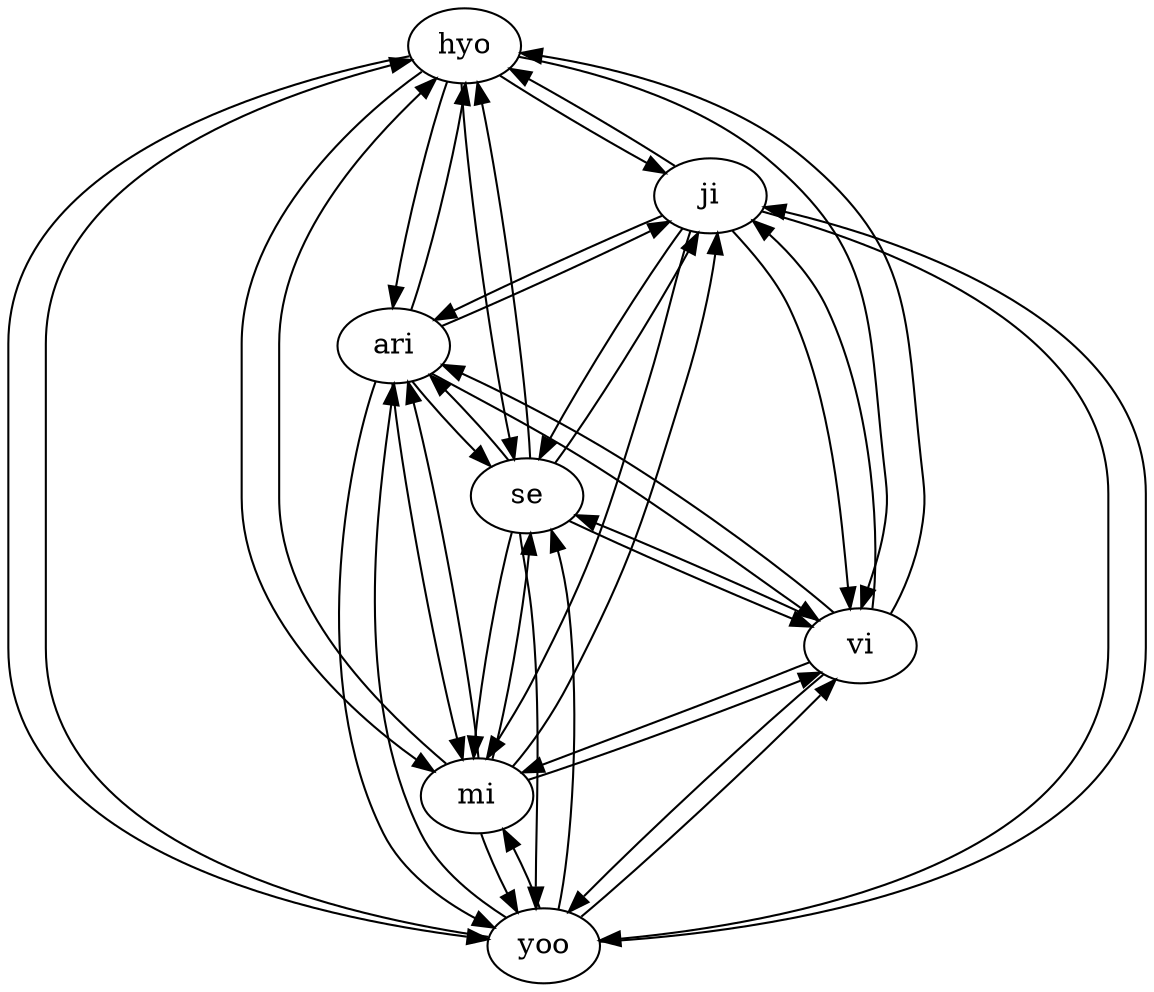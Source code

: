 digraph {
hyo->ji;
ji->hyo;
hyo->yoo;
yoo->hyo;
hyo->mi;
mi->hyo;
hyo->vi;
vi->hyo;
hyo->se;
se->hyo;
hyo->ari;
ari->hyo;
ji->yoo;
yoo->ji;
ji->mi;
mi->ji;
ji->vi;
vi->ji;
ji->se;
se->ji;
ji->ari;
ari->ji;
yoo->mi;
mi->yoo;
yoo->vi;
vi->yoo;
yoo->se;
se->yoo;
yoo->ari;
ari->yoo;
mi->vi;
vi->mi;
mi->se;
se->mi;
mi->ari;
ari->mi;
vi->se;
se->vi;
vi->ari;
ari->vi;
se->ari;
ari->se;
}
